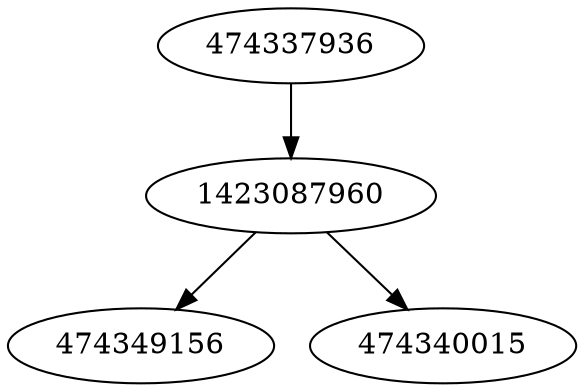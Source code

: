 strict digraph  {
474337936;
1423087960;
474349156;
474340015;
474337936 -> 1423087960;
1423087960 -> 474340015;
1423087960 -> 474349156;
}
